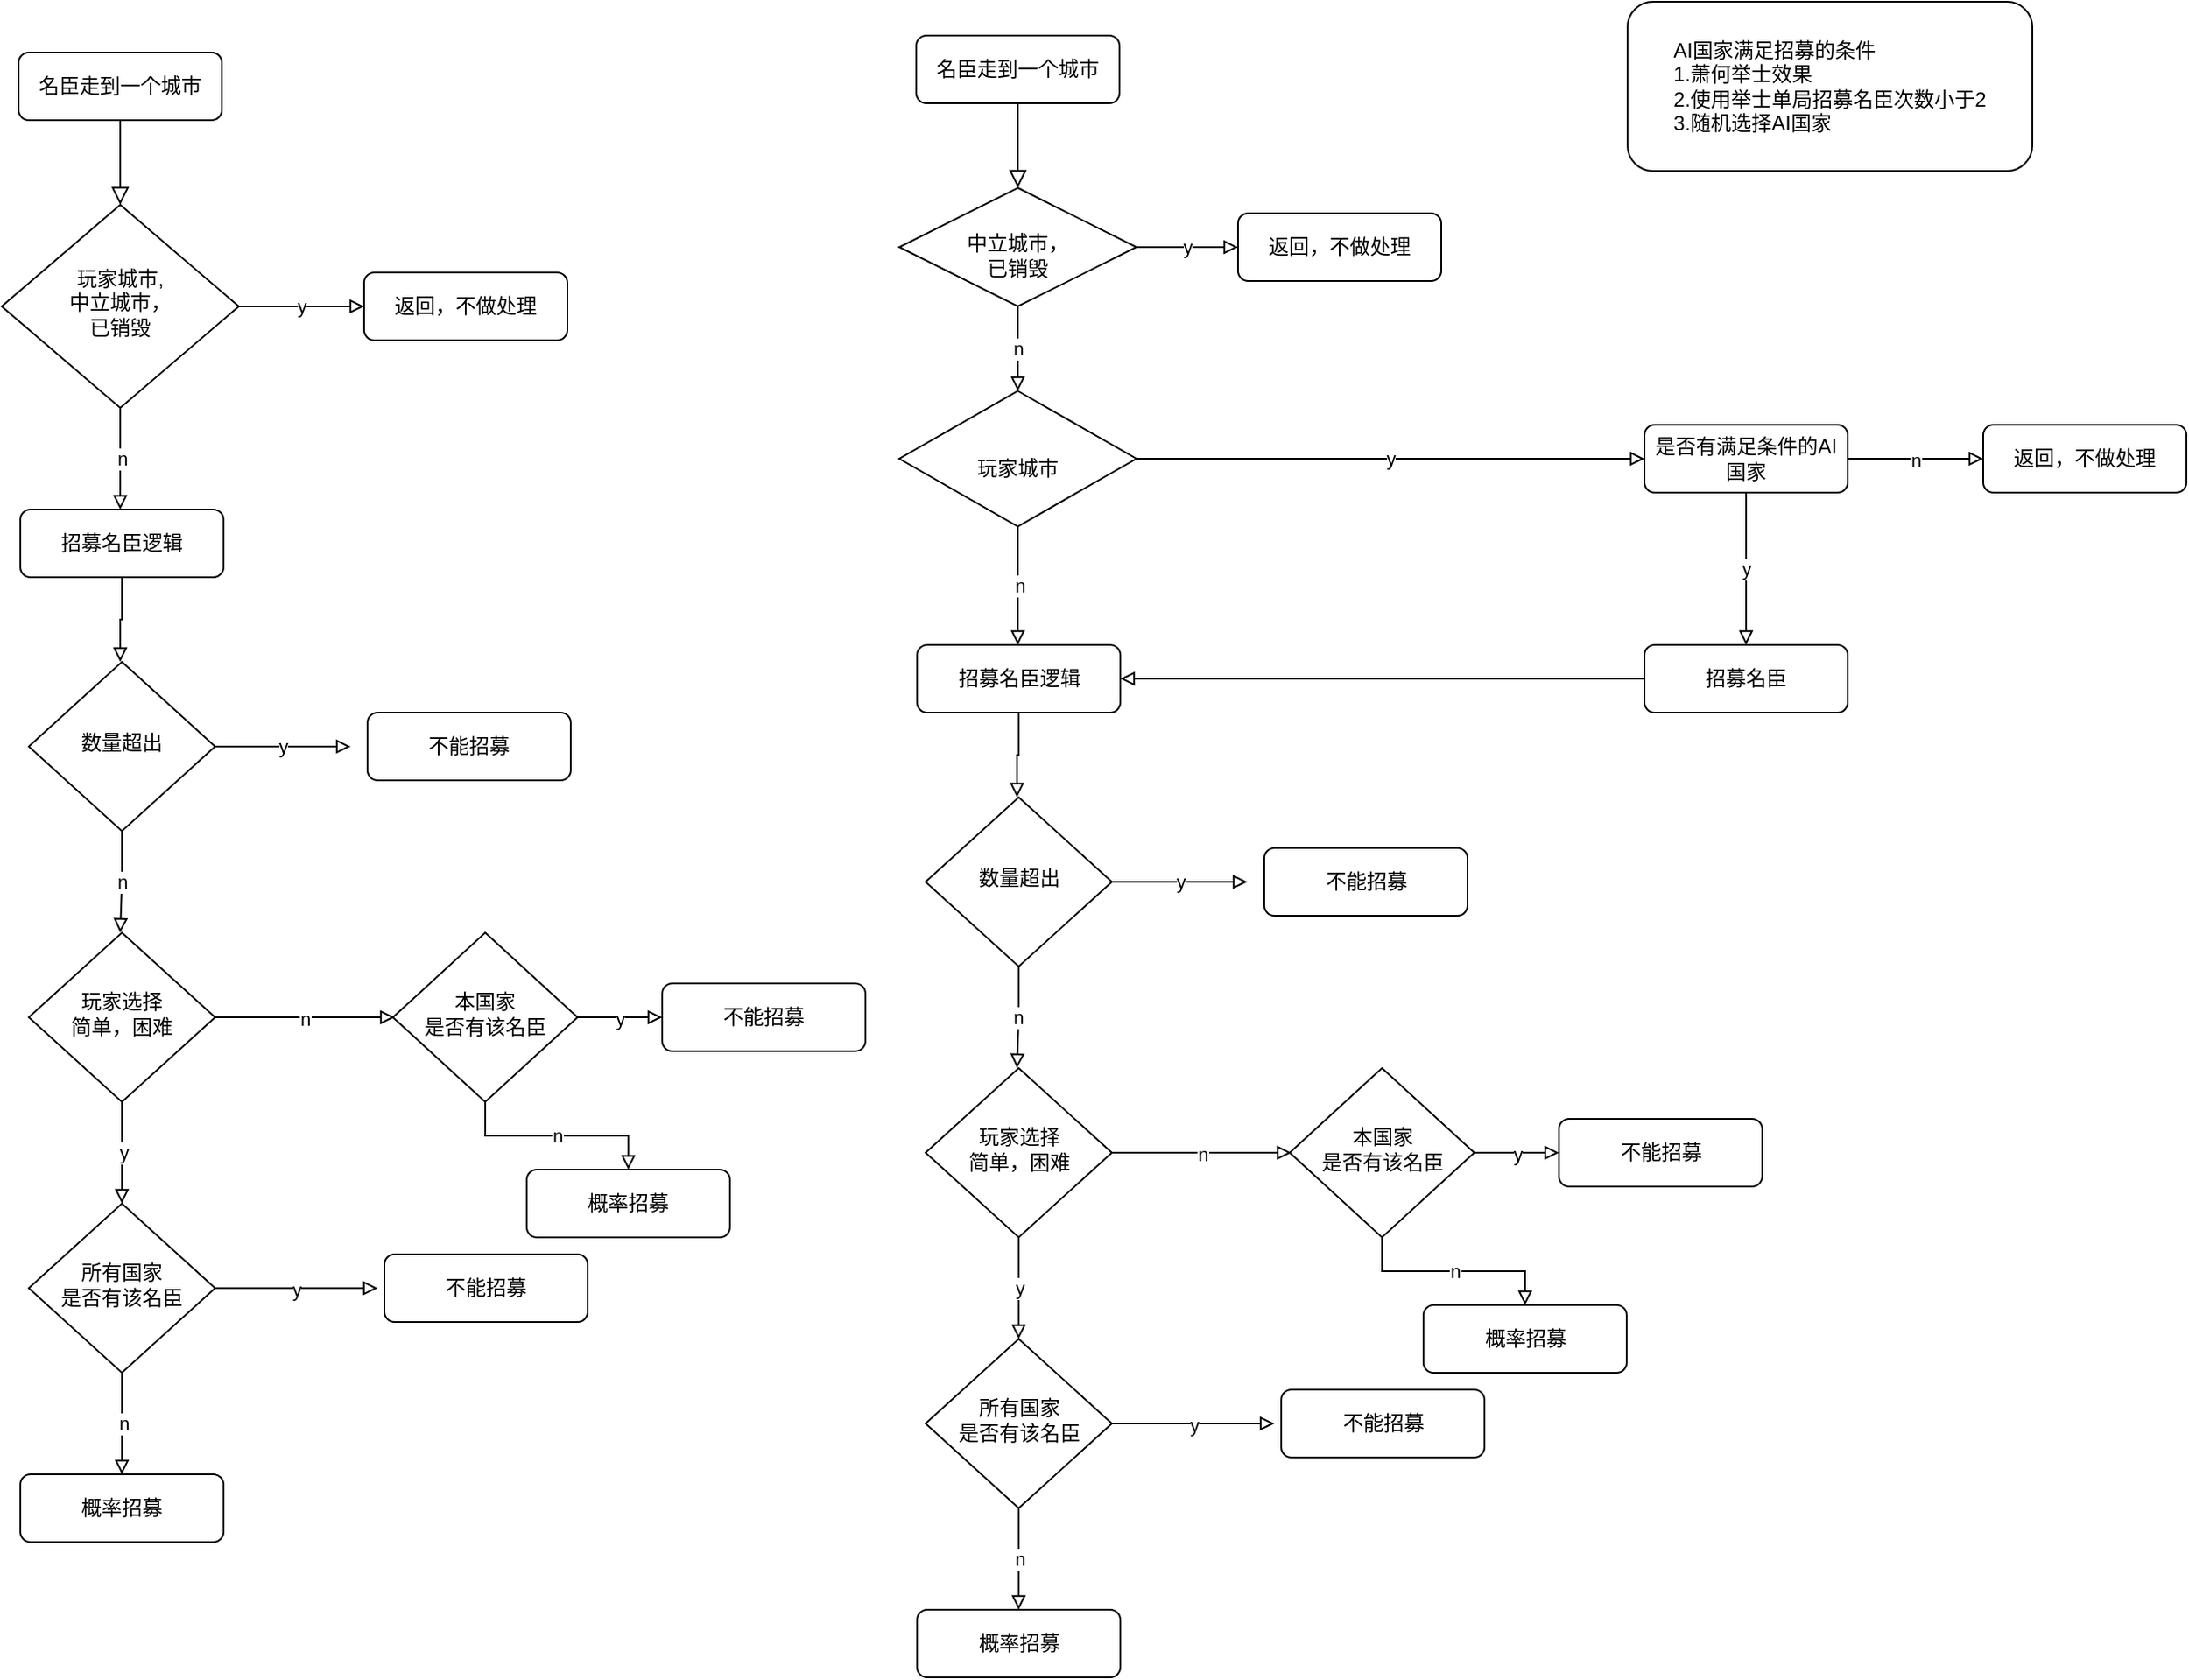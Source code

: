 <mxfile version="20.0.4" type="github">
  <diagram id="C5RBs43oDa-KdzZeNtuy" name="Page-1">
    <mxGraphModel dx="1422" dy="762" grid="1" gridSize="10" guides="1" tooltips="1" connect="1" arrows="1" fold="1" page="1" pageScale="1" pageWidth="827" pageHeight="1169" background="#ffffff" math="0" shadow="0">
      <root>
        <mxCell id="WIyWlLk6GJQsqaUBKTNV-0" />
        <mxCell id="WIyWlLk6GJQsqaUBKTNV-1" parent="WIyWlLk6GJQsqaUBKTNV-0" />
        <mxCell id="WIyWlLk6GJQsqaUBKTNV-2" value="" style="rounded=0;html=1;jettySize=auto;orthogonalLoop=1;fontSize=11;endArrow=block;endFill=0;endSize=8;strokeWidth=1;shadow=0;labelBackgroundColor=none;edgeStyle=orthogonalEdgeStyle;" parent="WIyWlLk6GJQsqaUBKTNV-1" source="WIyWlLk6GJQsqaUBKTNV-3" target="WIyWlLk6GJQsqaUBKTNV-6" edge="1">
          <mxGeometry relative="1" as="geometry" />
        </mxCell>
        <mxCell id="WIyWlLk6GJQsqaUBKTNV-3" value="名臣走到一个城市" style="rounded=1;whiteSpace=wrap;html=1;fontSize=12;glass=0;strokeWidth=1;shadow=0;" parent="WIyWlLk6GJQsqaUBKTNV-1" vertex="1">
          <mxGeometry x="150" y="80" width="120" height="40" as="geometry" />
        </mxCell>
        <mxCell id="c9j-OYmcgxdYEkMGAfNm-3" value="y" style="edgeStyle=orthogonalEdgeStyle;rounded=0;orthogonalLoop=1;jettySize=auto;html=1;entryX=0;entryY=0.5;entryDx=0;entryDy=0;startArrow=none;startFill=0;endArrow=block;endFill=0;strokeColor=default;" edge="1" parent="WIyWlLk6GJQsqaUBKTNV-1" source="WIyWlLk6GJQsqaUBKTNV-6" target="WIyWlLk6GJQsqaUBKTNV-7">
          <mxGeometry relative="1" as="geometry" />
        </mxCell>
        <mxCell id="c9j-OYmcgxdYEkMGAfNm-4" value="n" style="edgeStyle=orthogonalEdgeStyle;rounded=0;orthogonalLoop=1;jettySize=auto;html=1;startArrow=none;startFill=0;endArrow=block;endFill=0;strokeColor=default;" edge="1" parent="WIyWlLk6GJQsqaUBKTNV-1" source="WIyWlLk6GJQsqaUBKTNV-6">
          <mxGeometry relative="1" as="geometry">
            <mxPoint x="210" y="350" as="targetPoint" />
          </mxGeometry>
        </mxCell>
        <mxCell id="WIyWlLk6GJQsqaUBKTNV-6" value="玩家城市,&lt;br&gt;中立城市，&lt;br&gt;已销毁" style="rhombus;whiteSpace=wrap;html=1;shadow=0;fontFamily=Helvetica;fontSize=12;align=center;strokeWidth=1;spacing=6;spacingTop=-4;" parent="WIyWlLk6GJQsqaUBKTNV-1" vertex="1">
          <mxGeometry x="140" y="170" width="140" height="120" as="geometry" />
        </mxCell>
        <mxCell id="WIyWlLk6GJQsqaUBKTNV-7" value="返回，不做处理" style="rounded=1;whiteSpace=wrap;html=1;fontSize=12;glass=0;strokeWidth=1;shadow=0;" parent="WIyWlLk6GJQsqaUBKTNV-1" vertex="1">
          <mxGeometry x="354" y="210" width="120" height="40" as="geometry" />
        </mxCell>
        <mxCell id="c9j-OYmcgxdYEkMGAfNm-12" style="edgeStyle=orthogonalEdgeStyle;rounded=0;orthogonalLoop=1;jettySize=auto;html=1;startArrow=none;startFill=0;endArrow=block;endFill=0;strokeColor=default;" edge="1" parent="WIyWlLk6GJQsqaUBKTNV-1" source="c9j-OYmcgxdYEkMGAfNm-6">
          <mxGeometry relative="1" as="geometry">
            <mxPoint x="210" y="440" as="targetPoint" />
            <Array as="points">
              <mxPoint x="211" y="415" />
              <mxPoint x="210" y="415" />
            </Array>
          </mxGeometry>
        </mxCell>
        <mxCell id="c9j-OYmcgxdYEkMGAfNm-6" value="招募名臣逻辑" style="rounded=1;whiteSpace=wrap;html=1;fontSize=12;glass=0;strokeWidth=1;shadow=0;" vertex="1" parent="WIyWlLk6GJQsqaUBKTNV-1">
          <mxGeometry x="151" y="350" width="120" height="40" as="geometry" />
        </mxCell>
        <mxCell id="c9j-OYmcgxdYEkMGAfNm-9" value="y" style="edgeStyle=orthogonalEdgeStyle;rounded=0;orthogonalLoop=1;jettySize=auto;html=1;startArrow=none;startFill=0;endArrow=block;endFill=0;strokeColor=default;" edge="1" parent="WIyWlLk6GJQsqaUBKTNV-1">
          <mxGeometry relative="1" as="geometry">
            <mxPoint x="346" y="490" as="targetPoint" />
            <mxPoint x="266" y="490" as="sourcePoint" />
          </mxGeometry>
        </mxCell>
        <mxCell id="c9j-OYmcgxdYEkMGAfNm-10" value="不能招募" style="rounded=1;whiteSpace=wrap;html=1;fontSize=12;glass=0;strokeWidth=1;shadow=0;" vertex="1" parent="WIyWlLk6GJQsqaUBKTNV-1">
          <mxGeometry x="356" y="470" width="120" height="40" as="geometry" />
        </mxCell>
        <mxCell id="c9j-OYmcgxdYEkMGAfNm-13" value="n" style="edgeStyle=orthogonalEdgeStyle;rounded=0;orthogonalLoop=1;jettySize=auto;html=1;startArrow=none;startFill=0;endArrow=block;endFill=0;strokeColor=default;" edge="1" parent="WIyWlLk6GJQsqaUBKTNV-1" source="c9j-OYmcgxdYEkMGAfNm-11">
          <mxGeometry relative="1" as="geometry">
            <mxPoint x="210" y="600" as="targetPoint" />
          </mxGeometry>
        </mxCell>
        <mxCell id="c9j-OYmcgxdYEkMGAfNm-11" value="数量超出" style="rhombus;whiteSpace=wrap;html=1;shadow=0;fontFamily=Helvetica;fontSize=12;align=center;strokeWidth=1;spacing=6;spacingTop=-4;" vertex="1" parent="WIyWlLk6GJQsqaUBKTNV-1">
          <mxGeometry x="156" y="440" width="110" height="100" as="geometry" />
        </mxCell>
        <mxCell id="c9j-OYmcgxdYEkMGAfNm-15" value="n" style="edgeStyle=orthogonalEdgeStyle;rounded=0;orthogonalLoop=1;jettySize=auto;html=1;startArrow=none;startFill=0;endArrow=block;endFill=0;strokeColor=default;" edge="1" parent="WIyWlLk6GJQsqaUBKTNV-1" source="c9j-OYmcgxdYEkMGAfNm-14">
          <mxGeometry relative="1" as="geometry">
            <mxPoint x="372" y="650" as="targetPoint" />
          </mxGeometry>
        </mxCell>
        <mxCell id="c9j-OYmcgxdYEkMGAfNm-17" value="y" style="edgeStyle=orthogonalEdgeStyle;rounded=0;orthogonalLoop=1;jettySize=auto;html=1;startArrow=none;startFill=0;endArrow=block;endFill=0;strokeColor=default;" edge="1" parent="WIyWlLk6GJQsqaUBKTNV-1" source="c9j-OYmcgxdYEkMGAfNm-14">
          <mxGeometry relative="1" as="geometry">
            <mxPoint x="211" y="760" as="targetPoint" />
          </mxGeometry>
        </mxCell>
        <mxCell id="c9j-OYmcgxdYEkMGAfNm-14" value="玩家选择&lt;br&gt;简单，困难" style="rhombus;whiteSpace=wrap;html=1;shadow=0;fontFamily=Helvetica;fontSize=12;align=center;strokeWidth=1;spacing=6;spacingTop=-4;" vertex="1" parent="WIyWlLk6GJQsqaUBKTNV-1">
          <mxGeometry x="156" y="600" width="110" height="100" as="geometry" />
        </mxCell>
        <mxCell id="c9j-OYmcgxdYEkMGAfNm-16" value="概率招募" style="rounded=1;whiteSpace=wrap;html=1;fontSize=12;glass=0;strokeWidth=1;shadow=0;" vertex="1" parent="WIyWlLk6GJQsqaUBKTNV-1">
          <mxGeometry x="450" y="740" width="120" height="40" as="geometry" />
        </mxCell>
        <mxCell id="c9j-OYmcgxdYEkMGAfNm-19" value="y" style="edgeStyle=orthogonalEdgeStyle;rounded=0;orthogonalLoop=1;jettySize=auto;html=1;startArrow=none;startFill=0;endArrow=block;endFill=0;strokeColor=default;" edge="1" parent="WIyWlLk6GJQsqaUBKTNV-1" source="c9j-OYmcgxdYEkMGAfNm-18">
          <mxGeometry relative="1" as="geometry">
            <mxPoint x="362" y="810" as="targetPoint" />
          </mxGeometry>
        </mxCell>
        <mxCell id="c9j-OYmcgxdYEkMGAfNm-22" value="n" style="edgeStyle=orthogonalEdgeStyle;rounded=0;orthogonalLoop=1;jettySize=auto;html=1;startArrow=none;startFill=0;endArrow=block;endFill=0;strokeColor=default;" edge="1" parent="WIyWlLk6GJQsqaUBKTNV-1" source="c9j-OYmcgxdYEkMGAfNm-18">
          <mxGeometry relative="1" as="geometry">
            <mxPoint x="211" y="920" as="targetPoint" />
          </mxGeometry>
        </mxCell>
        <mxCell id="c9j-OYmcgxdYEkMGAfNm-18" value="所有国家&lt;br&gt;是否有该名臣" style="rhombus;whiteSpace=wrap;html=1;shadow=0;fontFamily=Helvetica;fontSize=12;align=center;strokeWidth=1;spacing=6;spacingTop=-4;" vertex="1" parent="WIyWlLk6GJQsqaUBKTNV-1">
          <mxGeometry x="156" y="760" width="110" height="100" as="geometry" />
        </mxCell>
        <mxCell id="c9j-OYmcgxdYEkMGAfNm-20" value="不能招募" style="rounded=1;whiteSpace=wrap;html=1;fontSize=12;glass=0;strokeWidth=1;shadow=0;" vertex="1" parent="WIyWlLk6GJQsqaUBKTNV-1">
          <mxGeometry x="366" y="790" width="120" height="40" as="geometry" />
        </mxCell>
        <mxCell id="c9j-OYmcgxdYEkMGAfNm-21" value="概率招募" style="rounded=1;whiteSpace=wrap;html=1;fontSize=12;glass=0;strokeWidth=1;shadow=0;" vertex="1" parent="WIyWlLk6GJQsqaUBKTNV-1">
          <mxGeometry x="151" y="920" width="120" height="40" as="geometry" />
        </mxCell>
        <mxCell id="c9j-OYmcgxdYEkMGAfNm-23" value="" style="rounded=0;html=1;jettySize=auto;orthogonalLoop=1;fontSize=11;endArrow=block;endFill=0;endSize=8;strokeWidth=1;shadow=0;labelBackgroundColor=none;edgeStyle=orthogonalEdgeStyle;" edge="1" parent="WIyWlLk6GJQsqaUBKTNV-1" source="c9j-OYmcgxdYEkMGAfNm-24" target="c9j-OYmcgxdYEkMGAfNm-27">
          <mxGeometry relative="1" as="geometry" />
        </mxCell>
        <mxCell id="c9j-OYmcgxdYEkMGAfNm-24" value="名臣走到一个城市" style="rounded=1;whiteSpace=wrap;html=1;fontSize=12;glass=0;strokeWidth=1;shadow=0;" vertex="1" parent="WIyWlLk6GJQsqaUBKTNV-1">
          <mxGeometry x="680" y="70" width="120" height="40" as="geometry" />
        </mxCell>
        <mxCell id="c9j-OYmcgxdYEkMGAfNm-25" value="y" style="edgeStyle=orthogonalEdgeStyle;rounded=0;orthogonalLoop=1;jettySize=auto;html=1;entryX=0;entryY=0.5;entryDx=0;entryDy=0;startArrow=none;startFill=0;endArrow=block;endFill=0;strokeColor=default;" edge="1" parent="WIyWlLk6GJQsqaUBKTNV-1" source="c9j-OYmcgxdYEkMGAfNm-27" target="c9j-OYmcgxdYEkMGAfNm-28">
          <mxGeometry relative="1" as="geometry" />
        </mxCell>
        <mxCell id="c9j-OYmcgxdYEkMGAfNm-45" value="n" style="edgeStyle=orthogonalEdgeStyle;rounded=0;orthogonalLoop=1;jettySize=auto;html=1;entryX=0.5;entryY=0;entryDx=0;entryDy=0;startArrow=none;startFill=0;endArrow=block;endFill=0;strokeColor=default;" edge="1" parent="WIyWlLk6GJQsqaUBKTNV-1" source="c9j-OYmcgxdYEkMGAfNm-27" target="c9j-OYmcgxdYEkMGAfNm-44">
          <mxGeometry relative="1" as="geometry" />
        </mxCell>
        <mxCell id="c9j-OYmcgxdYEkMGAfNm-27" value="&lt;br&gt;中立城市，&lt;br&gt;已销毁" style="rhombus;whiteSpace=wrap;html=1;shadow=0;fontFamily=Helvetica;fontSize=12;align=center;strokeWidth=1;spacing=6;spacingTop=-4;" vertex="1" parent="WIyWlLk6GJQsqaUBKTNV-1">
          <mxGeometry x="670" y="160" width="140" height="70" as="geometry" />
        </mxCell>
        <mxCell id="c9j-OYmcgxdYEkMGAfNm-28" value="返回，不做处理" style="rounded=1;whiteSpace=wrap;html=1;fontSize=12;glass=0;strokeWidth=1;shadow=0;" vertex="1" parent="WIyWlLk6GJQsqaUBKTNV-1">
          <mxGeometry x="870" y="175" width="120" height="40" as="geometry" />
        </mxCell>
        <mxCell id="c9j-OYmcgxdYEkMGAfNm-72" style="edgeStyle=orthogonalEdgeStyle;rounded=0;orthogonalLoop=1;jettySize=auto;html=1;startArrow=none;startFill=0;endArrow=block;endFill=0;strokeColor=default;entryX=1;entryY=0.5;entryDx=0;entryDy=0;" edge="1" parent="WIyWlLk6GJQsqaUBKTNV-1" source="c9j-OYmcgxdYEkMGAfNm-30" target="c9j-OYmcgxdYEkMGAfNm-79">
          <mxGeometry relative="1" as="geometry">
            <mxPoint x="940" y="450" as="targetPoint" />
          </mxGeometry>
        </mxCell>
        <mxCell id="c9j-OYmcgxdYEkMGAfNm-30" value="招募名臣" style="rounded=1;whiteSpace=wrap;html=1;fontSize=12;glass=0;strokeWidth=1;shadow=0;" vertex="1" parent="WIyWlLk6GJQsqaUBKTNV-1">
          <mxGeometry x="1110" y="430" width="120" height="40" as="geometry" />
        </mxCell>
        <mxCell id="c9j-OYmcgxdYEkMGAfNm-54" value="y" style="edgeStyle=orthogonalEdgeStyle;rounded=0;orthogonalLoop=1;jettySize=auto;html=1;startArrow=none;startFill=0;endArrow=block;endFill=0;strokeColor=default;entryX=0;entryY=0.5;entryDx=0;entryDy=0;" edge="1" parent="WIyWlLk6GJQsqaUBKTNV-1" source="c9j-OYmcgxdYEkMGAfNm-44" target="c9j-OYmcgxdYEkMGAfNm-47">
          <mxGeometry relative="1" as="geometry">
            <mxPoint x="1070" y="320" as="targetPoint" />
          </mxGeometry>
        </mxCell>
        <mxCell id="c9j-OYmcgxdYEkMGAfNm-70" value="n" style="edgeStyle=orthogonalEdgeStyle;rounded=0;orthogonalLoop=1;jettySize=auto;html=1;entryX=0.5;entryY=0;entryDx=0;entryDy=0;startArrow=none;startFill=0;endArrow=block;endFill=0;strokeColor=default;" edge="1" parent="WIyWlLk6GJQsqaUBKTNV-1" source="c9j-OYmcgxdYEkMGAfNm-44">
          <mxGeometry relative="1" as="geometry">
            <mxPoint x="740" y="430" as="targetPoint" />
          </mxGeometry>
        </mxCell>
        <mxCell id="c9j-OYmcgxdYEkMGAfNm-44" value="&lt;br&gt;玩家城市" style="rhombus;whiteSpace=wrap;html=1;shadow=0;fontFamily=Helvetica;fontSize=12;align=center;strokeWidth=1;spacing=6;spacingTop=-4;" vertex="1" parent="WIyWlLk6GJQsqaUBKTNV-1">
          <mxGeometry x="670" y="280" width="140" height="80" as="geometry" />
        </mxCell>
        <mxCell id="c9j-OYmcgxdYEkMGAfNm-49" value="n" style="edgeStyle=orthogonalEdgeStyle;rounded=0;orthogonalLoop=1;jettySize=auto;html=1;startArrow=none;startFill=0;endArrow=block;endFill=0;strokeColor=default;" edge="1" parent="WIyWlLk6GJQsqaUBKTNV-1" source="c9j-OYmcgxdYEkMGAfNm-47">
          <mxGeometry relative="1" as="geometry">
            <mxPoint x="1310" y="320" as="targetPoint" />
          </mxGeometry>
        </mxCell>
        <mxCell id="c9j-OYmcgxdYEkMGAfNm-52" value="y" style="edgeStyle=orthogonalEdgeStyle;rounded=0;orthogonalLoop=1;jettySize=auto;html=1;entryX=0.5;entryY=0;entryDx=0;entryDy=0;startArrow=none;startFill=0;endArrow=block;endFill=0;strokeColor=default;" edge="1" parent="WIyWlLk6GJQsqaUBKTNV-1" source="c9j-OYmcgxdYEkMGAfNm-47" target="c9j-OYmcgxdYEkMGAfNm-30">
          <mxGeometry relative="1" as="geometry" />
        </mxCell>
        <mxCell id="c9j-OYmcgxdYEkMGAfNm-47" value="是否有满足条件的AI国家" style="rounded=1;whiteSpace=wrap;html=1;fontSize=12;glass=0;strokeWidth=1;shadow=0;" vertex="1" parent="WIyWlLk6GJQsqaUBKTNV-1">
          <mxGeometry x="1110" y="300" width="120" height="40" as="geometry" />
        </mxCell>
        <mxCell id="c9j-OYmcgxdYEkMGAfNm-50" value="返回，不做处理" style="rounded=1;whiteSpace=wrap;html=1;fontSize=12;glass=0;strokeWidth=1;shadow=0;" vertex="1" parent="WIyWlLk6GJQsqaUBKTNV-1">
          <mxGeometry x="1310" y="300" width="120" height="40" as="geometry" />
        </mxCell>
        <mxCell id="c9j-OYmcgxdYEkMGAfNm-53" value="&lt;div style=&quot;text-align: justify;&quot;&gt;&lt;span style=&quot;background-color: initial;&quot;&gt;AI国家满足招募的条件&lt;/span&gt;&lt;/div&gt;&lt;div style=&quot;text-align: justify;&quot;&gt;&lt;span style=&quot;background-color: initial;&quot;&gt;1.萧何举士效果&lt;/span&gt;&lt;/div&gt;&lt;div style=&quot;text-align: justify;&quot;&gt;&lt;span style=&quot;background-color: initial;&quot;&gt;2.使用举士单局招募名臣次数小于2&lt;/span&gt;&lt;/div&gt;&lt;div style=&quot;text-align: justify;&quot;&gt;&lt;span style=&quot;background-color: initial;&quot;&gt;3.随机选择AI国家&lt;/span&gt;&lt;/div&gt;" style="rounded=1;whiteSpace=wrap;html=1;fontSize=12;glass=0;strokeWidth=1;shadow=0;align=center;" vertex="1" parent="WIyWlLk6GJQsqaUBKTNV-1">
          <mxGeometry x="1100" y="50" width="239" height="100" as="geometry" />
        </mxCell>
        <mxCell id="c9j-OYmcgxdYEkMGAfNm-75" value="y" style="edgeStyle=orthogonalEdgeStyle;rounded=0;orthogonalLoop=1;jettySize=auto;html=1;startArrow=none;startFill=0;endArrow=block;endFill=0;strokeColor=default;" edge="1" parent="WIyWlLk6GJQsqaUBKTNV-1" source="c9j-OYmcgxdYEkMGAfNm-74">
          <mxGeometry relative="1" as="geometry">
            <mxPoint x="530" y="650" as="targetPoint" />
          </mxGeometry>
        </mxCell>
        <mxCell id="c9j-OYmcgxdYEkMGAfNm-77" value="n" style="edgeStyle=orthogonalEdgeStyle;rounded=0;orthogonalLoop=1;jettySize=auto;html=1;entryX=0.5;entryY=0;entryDx=0;entryDy=0;startArrow=none;startFill=0;endArrow=block;endFill=0;strokeColor=default;" edge="1" parent="WIyWlLk6GJQsqaUBKTNV-1" source="c9j-OYmcgxdYEkMGAfNm-74" target="c9j-OYmcgxdYEkMGAfNm-16">
          <mxGeometry relative="1" as="geometry" />
        </mxCell>
        <mxCell id="c9j-OYmcgxdYEkMGAfNm-74" value="本国家&lt;br&gt;是否有该名臣" style="rhombus;whiteSpace=wrap;html=1;shadow=0;fontFamily=Helvetica;fontSize=12;align=center;strokeWidth=1;spacing=6;spacingTop=-4;" vertex="1" parent="WIyWlLk6GJQsqaUBKTNV-1">
          <mxGeometry x="371" y="600" width="109" height="100" as="geometry" />
        </mxCell>
        <mxCell id="c9j-OYmcgxdYEkMGAfNm-76" value="不能招募" style="rounded=1;whiteSpace=wrap;html=1;fontSize=12;glass=0;strokeWidth=1;shadow=0;" vertex="1" parent="WIyWlLk6GJQsqaUBKTNV-1">
          <mxGeometry x="530" y="630" width="120" height="40" as="geometry" />
        </mxCell>
        <mxCell id="c9j-OYmcgxdYEkMGAfNm-78" style="edgeStyle=orthogonalEdgeStyle;rounded=0;orthogonalLoop=1;jettySize=auto;html=1;startArrow=none;startFill=0;endArrow=block;endFill=0;strokeColor=default;" edge="1" parent="WIyWlLk6GJQsqaUBKTNV-1" source="c9j-OYmcgxdYEkMGAfNm-79">
          <mxGeometry relative="1" as="geometry">
            <mxPoint x="739.5" y="520" as="targetPoint" />
            <Array as="points">
              <mxPoint x="740.5" y="495" />
              <mxPoint x="739.5" y="495" />
            </Array>
          </mxGeometry>
        </mxCell>
        <mxCell id="c9j-OYmcgxdYEkMGAfNm-79" value="招募名臣逻辑" style="rounded=1;whiteSpace=wrap;html=1;fontSize=12;glass=0;strokeWidth=1;shadow=0;" vertex="1" parent="WIyWlLk6GJQsqaUBKTNV-1">
          <mxGeometry x="680.5" y="430" width="120" height="40" as="geometry" />
        </mxCell>
        <mxCell id="c9j-OYmcgxdYEkMGAfNm-80" value="y" style="edgeStyle=orthogonalEdgeStyle;rounded=0;orthogonalLoop=1;jettySize=auto;html=1;startArrow=none;startFill=0;endArrow=block;endFill=0;strokeColor=default;" edge="1" parent="WIyWlLk6GJQsqaUBKTNV-1">
          <mxGeometry relative="1" as="geometry">
            <mxPoint x="875.5" y="570" as="targetPoint" />
            <mxPoint x="795.5" y="570" as="sourcePoint" />
          </mxGeometry>
        </mxCell>
        <mxCell id="c9j-OYmcgxdYEkMGAfNm-81" value="不能招募" style="rounded=1;whiteSpace=wrap;html=1;fontSize=12;glass=0;strokeWidth=1;shadow=0;" vertex="1" parent="WIyWlLk6GJQsqaUBKTNV-1">
          <mxGeometry x="885.5" y="550" width="120" height="40" as="geometry" />
        </mxCell>
        <mxCell id="c9j-OYmcgxdYEkMGAfNm-82" value="n" style="edgeStyle=orthogonalEdgeStyle;rounded=0;orthogonalLoop=1;jettySize=auto;html=1;startArrow=none;startFill=0;endArrow=block;endFill=0;strokeColor=default;" edge="1" parent="WIyWlLk6GJQsqaUBKTNV-1" source="c9j-OYmcgxdYEkMGAfNm-83">
          <mxGeometry relative="1" as="geometry">
            <mxPoint x="739.5" y="680" as="targetPoint" />
          </mxGeometry>
        </mxCell>
        <mxCell id="c9j-OYmcgxdYEkMGAfNm-83" value="数量超出" style="rhombus;whiteSpace=wrap;html=1;shadow=0;fontFamily=Helvetica;fontSize=12;align=center;strokeWidth=1;spacing=6;spacingTop=-4;" vertex="1" parent="WIyWlLk6GJQsqaUBKTNV-1">
          <mxGeometry x="685.5" y="520" width="110" height="100" as="geometry" />
        </mxCell>
        <mxCell id="c9j-OYmcgxdYEkMGAfNm-84" value="n" style="edgeStyle=orthogonalEdgeStyle;rounded=0;orthogonalLoop=1;jettySize=auto;html=1;startArrow=none;startFill=0;endArrow=block;endFill=0;strokeColor=default;" edge="1" parent="WIyWlLk6GJQsqaUBKTNV-1" source="c9j-OYmcgxdYEkMGAfNm-86">
          <mxGeometry relative="1" as="geometry">
            <mxPoint x="901.5" y="730" as="targetPoint" />
          </mxGeometry>
        </mxCell>
        <mxCell id="c9j-OYmcgxdYEkMGAfNm-85" value="y" style="edgeStyle=orthogonalEdgeStyle;rounded=0;orthogonalLoop=1;jettySize=auto;html=1;startArrow=none;startFill=0;endArrow=block;endFill=0;strokeColor=default;" edge="1" parent="WIyWlLk6GJQsqaUBKTNV-1" source="c9j-OYmcgxdYEkMGAfNm-86">
          <mxGeometry relative="1" as="geometry">
            <mxPoint x="740.5" y="840" as="targetPoint" />
          </mxGeometry>
        </mxCell>
        <mxCell id="c9j-OYmcgxdYEkMGAfNm-86" value="玩家选择&lt;br&gt;简单，困难" style="rhombus;whiteSpace=wrap;html=1;shadow=0;fontFamily=Helvetica;fontSize=12;align=center;strokeWidth=1;spacing=6;spacingTop=-4;" vertex="1" parent="WIyWlLk6GJQsqaUBKTNV-1">
          <mxGeometry x="685.5" y="680" width="110" height="100" as="geometry" />
        </mxCell>
        <mxCell id="c9j-OYmcgxdYEkMGAfNm-87" value="概率招募" style="rounded=1;whiteSpace=wrap;html=1;fontSize=12;glass=0;strokeWidth=1;shadow=0;" vertex="1" parent="WIyWlLk6GJQsqaUBKTNV-1">
          <mxGeometry x="979.5" y="820" width="120" height="40" as="geometry" />
        </mxCell>
        <mxCell id="c9j-OYmcgxdYEkMGAfNm-88" value="y" style="edgeStyle=orthogonalEdgeStyle;rounded=0;orthogonalLoop=1;jettySize=auto;html=1;startArrow=none;startFill=0;endArrow=block;endFill=0;strokeColor=default;" edge="1" parent="WIyWlLk6GJQsqaUBKTNV-1" source="c9j-OYmcgxdYEkMGAfNm-90">
          <mxGeometry relative="1" as="geometry">
            <mxPoint x="891.5" y="890" as="targetPoint" />
          </mxGeometry>
        </mxCell>
        <mxCell id="c9j-OYmcgxdYEkMGAfNm-89" value="n" style="edgeStyle=orthogonalEdgeStyle;rounded=0;orthogonalLoop=1;jettySize=auto;html=1;startArrow=none;startFill=0;endArrow=block;endFill=0;strokeColor=default;" edge="1" parent="WIyWlLk6GJQsqaUBKTNV-1" source="c9j-OYmcgxdYEkMGAfNm-90">
          <mxGeometry relative="1" as="geometry">
            <mxPoint x="740.5" y="1000" as="targetPoint" />
          </mxGeometry>
        </mxCell>
        <mxCell id="c9j-OYmcgxdYEkMGAfNm-90" value="所有国家&lt;br&gt;是否有该名臣" style="rhombus;whiteSpace=wrap;html=1;shadow=0;fontFamily=Helvetica;fontSize=12;align=center;strokeWidth=1;spacing=6;spacingTop=-4;" vertex="1" parent="WIyWlLk6GJQsqaUBKTNV-1">
          <mxGeometry x="685.5" y="840" width="110" height="100" as="geometry" />
        </mxCell>
        <mxCell id="c9j-OYmcgxdYEkMGAfNm-91" value="不能招募" style="rounded=1;whiteSpace=wrap;html=1;fontSize=12;glass=0;strokeWidth=1;shadow=0;" vertex="1" parent="WIyWlLk6GJQsqaUBKTNV-1">
          <mxGeometry x="895.5" y="870" width="120" height="40" as="geometry" />
        </mxCell>
        <mxCell id="c9j-OYmcgxdYEkMGAfNm-92" value="概率招募" style="rounded=1;whiteSpace=wrap;html=1;fontSize=12;glass=0;strokeWidth=1;shadow=0;" vertex="1" parent="WIyWlLk6GJQsqaUBKTNV-1">
          <mxGeometry x="680.5" y="1000" width="120" height="40" as="geometry" />
        </mxCell>
        <mxCell id="c9j-OYmcgxdYEkMGAfNm-93" value="y" style="edgeStyle=orthogonalEdgeStyle;rounded=0;orthogonalLoop=1;jettySize=auto;html=1;startArrow=none;startFill=0;endArrow=block;endFill=0;strokeColor=default;" edge="1" parent="WIyWlLk6GJQsqaUBKTNV-1" source="c9j-OYmcgxdYEkMGAfNm-95">
          <mxGeometry relative="1" as="geometry">
            <mxPoint x="1059.5" y="730" as="targetPoint" />
          </mxGeometry>
        </mxCell>
        <mxCell id="c9j-OYmcgxdYEkMGAfNm-94" value="n" style="edgeStyle=orthogonalEdgeStyle;rounded=0;orthogonalLoop=1;jettySize=auto;html=1;entryX=0.5;entryY=0;entryDx=0;entryDy=0;startArrow=none;startFill=0;endArrow=block;endFill=0;strokeColor=default;" edge="1" parent="WIyWlLk6GJQsqaUBKTNV-1" source="c9j-OYmcgxdYEkMGAfNm-95" target="c9j-OYmcgxdYEkMGAfNm-87">
          <mxGeometry relative="1" as="geometry" />
        </mxCell>
        <mxCell id="c9j-OYmcgxdYEkMGAfNm-95" value="本国家&lt;br&gt;是否有该名臣" style="rhombus;whiteSpace=wrap;html=1;shadow=0;fontFamily=Helvetica;fontSize=12;align=center;strokeWidth=1;spacing=6;spacingTop=-4;" vertex="1" parent="WIyWlLk6GJQsqaUBKTNV-1">
          <mxGeometry x="900.5" y="680" width="109" height="100" as="geometry" />
        </mxCell>
        <mxCell id="c9j-OYmcgxdYEkMGAfNm-96" value="不能招募" style="rounded=1;whiteSpace=wrap;html=1;fontSize=12;glass=0;strokeWidth=1;shadow=0;" vertex="1" parent="WIyWlLk6GJQsqaUBKTNV-1">
          <mxGeometry x="1059.5" y="710" width="120" height="40" as="geometry" />
        </mxCell>
      </root>
    </mxGraphModel>
  </diagram>
</mxfile>
